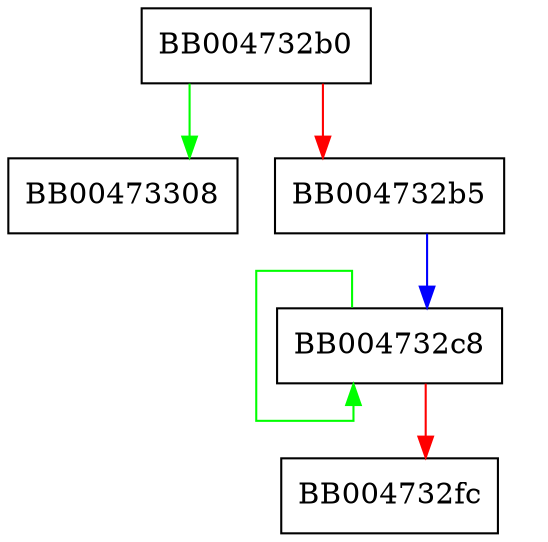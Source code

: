 digraph ssl_excert_free {
  node [shape="box"];
  graph [splines=ortho];
  BB004732b0 -> BB00473308 [color="green"];
  BB004732b0 -> BB004732b5 [color="red"];
  BB004732b5 -> BB004732c8 [color="blue"];
  BB004732c8 -> BB004732c8 [color="green"];
  BB004732c8 -> BB004732fc [color="red"];
}
